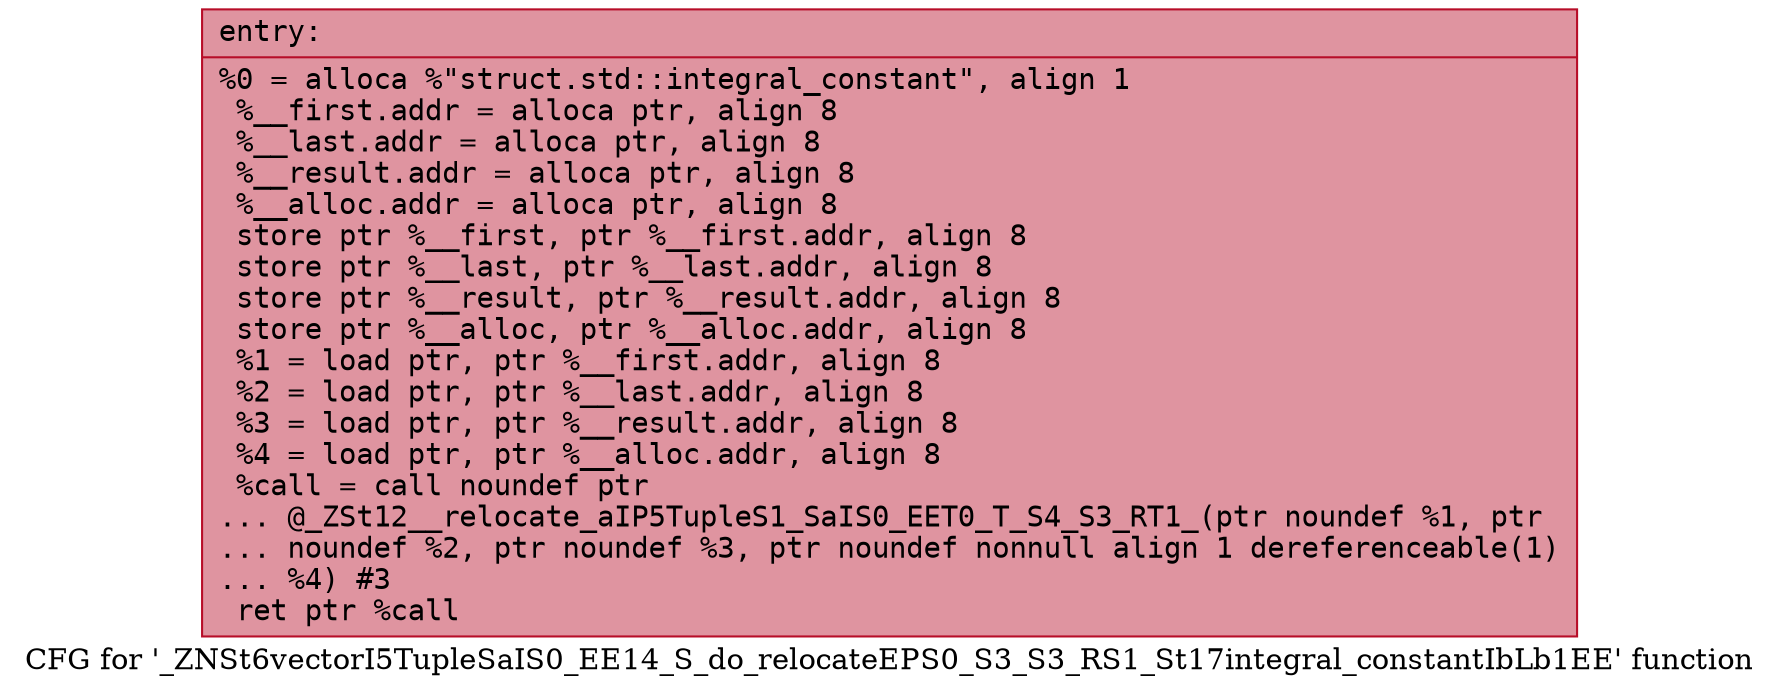 digraph "CFG for '_ZNSt6vectorI5TupleSaIS0_EE14_S_do_relocateEPS0_S3_S3_RS1_St17integral_constantIbLb1EE' function" {
	label="CFG for '_ZNSt6vectorI5TupleSaIS0_EE14_S_do_relocateEPS0_S3_S3_RS1_St17integral_constantIbLb1EE' function";

	Node0x55c6063a1fa0 [shape=record,color="#b70d28ff", style=filled, fillcolor="#b70d2870" fontname="Courier",label="{entry:\l|  %0 = alloca %\"struct.std::integral_constant\", align 1\l  %__first.addr = alloca ptr, align 8\l  %__last.addr = alloca ptr, align 8\l  %__result.addr = alloca ptr, align 8\l  %__alloc.addr = alloca ptr, align 8\l  store ptr %__first, ptr %__first.addr, align 8\l  store ptr %__last, ptr %__last.addr, align 8\l  store ptr %__result, ptr %__result.addr, align 8\l  store ptr %__alloc, ptr %__alloc.addr, align 8\l  %1 = load ptr, ptr %__first.addr, align 8\l  %2 = load ptr, ptr %__last.addr, align 8\l  %3 = load ptr, ptr %__result.addr, align 8\l  %4 = load ptr, ptr %__alloc.addr, align 8\l  %call = call noundef ptr\l... @_ZSt12__relocate_aIP5TupleS1_SaIS0_EET0_T_S4_S3_RT1_(ptr noundef %1, ptr\l... noundef %2, ptr noundef %3, ptr noundef nonnull align 1 dereferenceable(1)\l... %4) #3\l  ret ptr %call\l}"];
}
